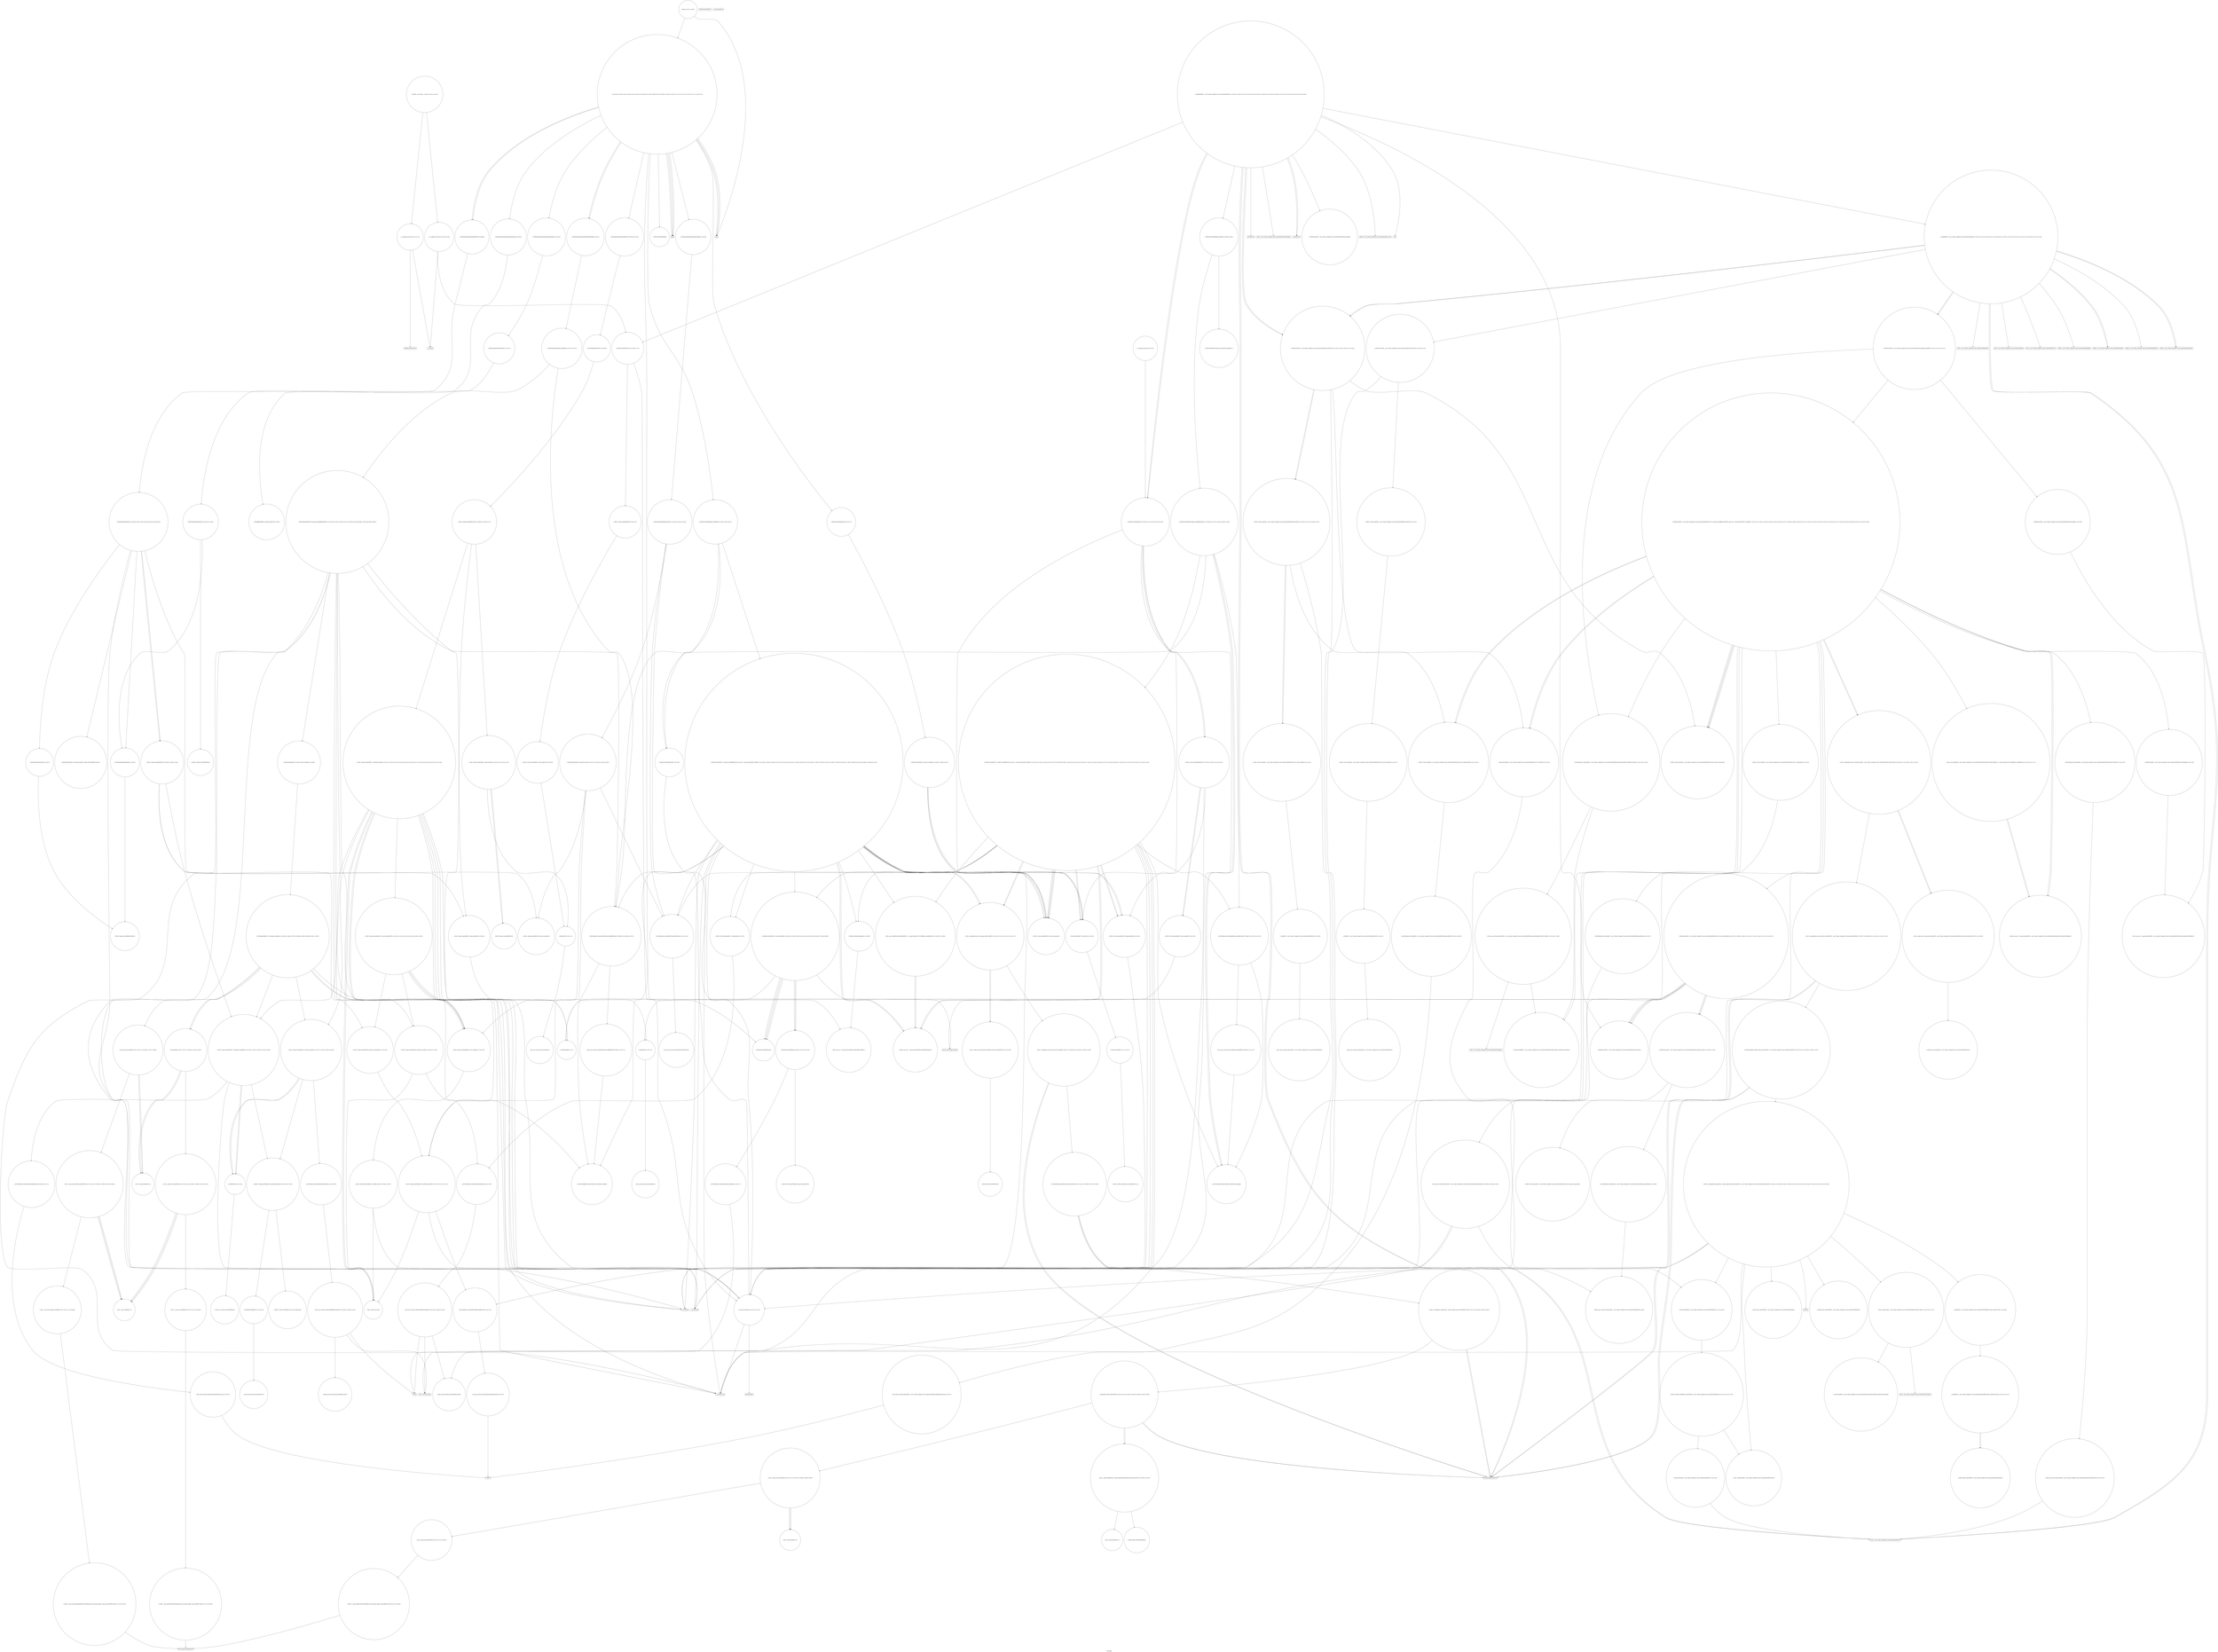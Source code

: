 digraph "Call Graph" {
	label="Call Graph";

	Node0x563164c9f830 [shape=record,shape=circle,label="{__cxx_global_var_init|{<s0>1|<s1>2}}"];
	Node0x563164c9f830:s0 -> Node0x563164c9f8b0[color=black];
	Node0x563164c9f830:s1 -> Node0x563165184610[color=black];
	Node0x56316518bed0 [shape=record,shape=circle,label="{_ZNSt11_Deque_baseIiSaIiEEC2Ev|{<s0>309|<s1>310|<s2>311}}"];
	Node0x56316518bed0:s0 -> Node0x56316518bf50[color=black];
	Node0x56316518bed0:s1 -> Node0x56316518bfd0[color=black];
	Node0x56316518bed0:s2 -> Node0x5631651870b0[color=black];
	Node0x563165185d10 [shape=record,shape=circle,label="{_ZNSt6vectorINSt7__cxx1112basic_stringIcSt11char_traitsIcESaIcEEESaIS5_EE5beginEv|{<s0>178}}"];
	Node0x563165185d10:s0 -> Node0x563165186390[color=black];
	Node0x563165184b90 [shape=record,shape=Mrecord,label="{_ZNSt7__cxx1112basic_stringIcSt11char_traitsIcESaIcEEpLEc}"];
	Node0x5631651885b0 [shape=record,shape=circle,label="{_ZN9__gnu_cxx13new_allocatorIiE9constructIiJRKiEEEvPT_DpOT0_|{<s0>371}}"];
	Node0x5631651885b0:s0 -> Node0x563165188630[color=black];
	Node0x563165186410 [shape=record,shape=circle,label="{_ZNSt16allocator_traitsISaINSt7__cxx1112basic_stringIcSt11char_traitsIcESaIcEEEEE8allocateERS6_m|{<s0>187}}"];
	Node0x563165186410:s0 -> Node0x563165186490[color=black];
	Node0x563165185290 [shape=record,shape=circle,label="{__cxx_global_var_init.2|{<s0>55|<s1>56}}"];
	Node0x563165185290:s0 -> Node0x563165184f10[color=black];
	Node0x563165185290:s1 -> Node0x563165184610[color=black];
	Node0x563165188cb0 [shape=record,shape=circle,label="{_ZSt22__copy_move_backward_aILb0EPPiS1_ET1_T0_S3_S2_|{<s0>409}}"];
	Node0x563165188cb0:s0 -> Node0x563165188d30[color=black];
	Node0x563165186b10 [shape=record,shape=circle,label="{_ZSteqIPNSt7__cxx1112basic_stringIcSt11char_traitsIcESaIcEEEEbRKSt13move_iteratorIT_ESB_|{<s0>212|<s1>213}}"];
	Node0x563165186b10:s0 -> Node0x563165186b90[color=black];
	Node0x563165186b10:s1 -> Node0x563165186b90[color=black];
	Node0x563165185990 [shape=record,shape=circle,label="{_ZNSt5queueIiSt5dequeIiSaIiEEED2Ev|{<s0>86}}"];
	Node0x563165185990:s0 -> Node0x563165185a90[color=black];
	Node0x56316518aa50 [shape=record,shape=circle,label="{_ZNSt12_Destroy_auxILb1EE9__destroyIPiEEvT_S3_}"];
	Node0x5631651870b0 [shape=record,shape=circle,label="{_ZNSt11_Deque_baseIiSaIiEE11_Deque_implD2Ev|{<s0>109}}"];
	Node0x5631651870b0:s0 -> Node0x5631651877b0[color=black];
	Node0x56316518b150 [shape=record,shape=circle,label="{_ZSt34__uninitialized_move_if_noexcept_aIPiS0_SaIiEET0_T_S3_S2_RT1_|{<s0>271|<s1>272|<s2>273}}"];
	Node0x56316518b150:s0 -> Node0x56316518b6d0[color=black];
	Node0x56316518b150:s1 -> Node0x56316518b6d0[color=black];
	Node0x56316518b150:s2 -> Node0x56316518b650[color=black];
	Node0x5631651877b0 [shape=record,shape=circle,label="{_ZNSaIiED2Ev|{<s0>121}}"];
	Node0x5631651877b0:s0 -> Node0x563165187830[color=black];
	Node0x56316518b850 [shape=record,shape=circle,label="{_ZSt4copyISt13move_iteratorIPiES1_ET0_T_S4_S3_|{<s0>292|<s1>293|<s2>294|<s3>295|<s4>296}}"];
	Node0x56316518b850:s0 -> Node0x563165186790[color=black];
	Node0x56316518b850:s1 -> Node0x56316518b950[color=black];
	Node0x56316518b850:s2 -> Node0x563165186790[color=black];
	Node0x56316518b850:s3 -> Node0x56316518b950[color=black];
	Node0x56316518b850:s4 -> Node0x56316518b8d0[color=black];
	Node0x563165187eb0 [shape=record,shape=circle,label="{_ZNSt12_Vector_baseINSt7__cxx1112basic_stringIcSt11char_traitsIcESaIcEEESaIS5_EE12_Vector_implD2Ev|{<s0>135}}"];
	Node0x563165187eb0:s0 -> Node0x563165188030[color=black];
	Node0x563164c9f8b0 [shape=record,shape=Mrecord,label="{_ZNSt8ios_base4InitC1Ev}"];
	Node0x56316518bf50 [shape=record,shape=circle,label="{_ZNSt11_Deque_baseIiSaIiEE11_Deque_implC2Ev|{<s0>312|<s1>313|<s2>314}}"];
	Node0x56316518bf50:s0 -> Node0x56316518a750[color=black];
	Node0x56316518bf50:s1 -> Node0x56316518c050[color=black];
	Node0x56316518bf50:s2 -> Node0x56316518c050[color=black];
	Node0x563165185d90 [shape=record,shape=circle,label="{_ZNSt12_Vector_baseINSt7__cxx1112basic_stringIcSt11char_traitsIcESaIcEEESaIS5_EE11_M_allocateEm|{<s0>179}}"];
	Node0x563165185d90:s0 -> Node0x563165186410[color=black];
	Node0x563165184c10 [shape=record,shape=Mrecord,label="{_ZNSt7__cxx1112basic_stringIcSt11char_traitsIcESaIcEED1Ev}"];
	Node0x563165188630 [shape=record,shape=circle,label="{_ZSt7forwardIRKiEOT_RNSt16remove_referenceIS2_E4typeE}"];
	Node0x563165186490 [shape=record,shape=circle,label="{_ZN9__gnu_cxx13new_allocatorINSt7__cxx1112basic_stringIcSt11char_traitsIcESaIcEEEE8allocateEmPKv|{<s0>188|<s1>189|<s2>190}}"];
	Node0x563165186490:s0 -> Node0x563165186310[color=black];
	Node0x563165186490:s1 -> Node0x563165186510[color=black];
	Node0x563165186490:s2 -> Node0x563165186590[color=black];
	Node0x563165185310 [shape=record,shape=circle,label="{__cxx_global_array_dtor|{<s0>57}}"];
	Node0x563165185310:s0 -> Node0x563165185210[color=black];
	Node0x563165188d30 [shape=record,shape=circle,label="{_ZNSt20__copy_move_backwardILb0ELb1ESt26random_access_iterator_tagE13__copy_move_bIPiEEPT_PKS4_S7_S5_|{<s0>410}}"];
	Node0x563165188d30:s0 -> Node0x56316518bb50[color=black];
	Node0x563165186b90 [shape=record,shape=circle,label="{_ZNKSt13move_iteratorIPNSt7__cxx1112basic_stringIcSt11char_traitsIcESaIcEEEE4baseEv}"];
	Node0x563165185a10 [shape=record,shape=circle,label="{main|{<s0>87|<s1>88}}"];
	Node0x563165185a10:s0 -> Node0x563165185410[color=black];
	Node0x563165185a10:s1 -> Node0x563165185390[color=black];
	Node0x56316518aad0 [shape=record,shape=circle,label="{_ZNSt12_Vector_baseIiSaIiEE13_M_deallocateEPim|{<s0>224}}"];
	Node0x56316518aad0:s0 -> Node0x5631651871b0[color=black];
	Node0x563165187130 [shape=record,shape=circle,label="{_ZNSt11_Deque_baseIiSaIiEE18_M_deallocate_nodeEPi|{<s0>110|<s1>111|<s2>112}}"];
	Node0x563165187130:s0 -> Node0x563165187230[color=black];
	Node0x563165187130:s1 -> Node0x5631651871b0[color=black];
	Node0x563165187130:s2 -> Node0x563165186db0[color=black];
	Node0x56316518b1d0 [shape=record,shape=circle,label="{_ZNK9__gnu_cxx17__normal_iteratorIPiSt6vectorIiSaIiEEE4baseEv}"];
	Node0x563165187830 [shape=record,shape=circle,label="{_ZN9__gnu_cxx13new_allocatorIiED2Ev}"];
	Node0x56316518b8d0 [shape=record,shape=circle,label="{_ZSt14__copy_move_a2ILb1EPiS0_ET1_T0_S2_S1_|{<s0>297|<s1>298|<s2>299|<s3>300}}"];
	Node0x56316518b8d0:s0 -> Node0x56316518ba50[color=black];
	Node0x56316518b8d0:s1 -> Node0x56316518ba50[color=black];
	Node0x56316518b8d0:s2 -> Node0x56316518ba50[color=black];
	Node0x56316518b8d0:s3 -> Node0x56316518b9d0[color=black];
	Node0x563165187f30 [shape=record,shape=circle,label="{_ZNSt16allocator_traitsISaINSt7__cxx1112basic_stringIcSt11char_traitsIcESaIcEEEEE10deallocateERS6_PS5_m|{<s0>136}}"];
	Node0x563165187f30:s0 -> Node0x563165187fb0[color=black];
	Node0x563165184590 [shape=record,shape=Mrecord,label="{_ZNSt8ios_base4InitD1Ev}"];
	Node0x56316518bfd0 [shape=record,shape=circle,label="{_ZNSt11_Deque_baseIiSaIiEE17_M_initialize_mapEm|{<s0>315|<s1>316|<s2>317|<s3>318|<s4>319|<s5>320|<s6>321|<s7>322|<s8>323|<s9>324|<s10>325|<s11>326}}"];
	Node0x56316518bfd0:s0 -> Node0x563165187230[color=black];
	Node0x56316518bfd0:s1 -> Node0x563165186190[color=black];
	Node0x56316518bfd0:s2 -> Node0x56316518c0d0[color=black];
	Node0x56316518bfd0:s3 -> Node0x56316518c150[color=black];
	Node0x56316518bfd0:s4 -> Node0x563165186e30[color=black];
	Node0x56316518bfd0:s5 -> Node0x563165187030[color=black];
	Node0x56316518bfd0:s6 -> Node0x563165185f90[color=black];
	Node0x56316518bfd0:s7 -> Node0x563165186010[color=black];
	Node0x56316518bfd0:s8 -> Node0x56316518c1d0[color=black];
	Node0x56316518bfd0:s9 -> Node0x56316518c1d0[color=black];
	Node0x56316518bfd0:s10 -> Node0x563165187230[color=black];
	Node0x56316518bfd0:s11 -> Node0x563165186db0[color=black];
	Node0x563165185e10 [shape=record,shape=circle,label="{_ZSt34__uninitialized_move_if_noexcept_aIPNSt7__cxx1112basic_stringIcSt11char_traitsIcESaIcEEES6_SaIS5_EET0_T_S9_S8_RT1_|{<s0>180|<s1>181|<s2>182}}"];
	Node0x563165185e10:s0 -> Node0x563165186690[color=black];
	Node0x563165185e10:s1 -> Node0x563165186690[color=black];
	Node0x563165185e10:s2 -> Node0x563165186610[color=black];
	Node0x563165184c90 [shape=record,shape=circle,label="{_ZNSt6vectorINSt7__cxx1112basic_stringIcSt11char_traitsIcESaIcEEESaIS5_EED2Ev|{<s0>24|<s1>25|<s2>26|<s3>27|<s4>28}}"];
	Node0x563165184c90:s0 -> Node0x563165187b30[color=black];
	Node0x563165184c90:s1 -> Node0x563165187ab0[color=black];
	Node0x563165184c90:s2 -> Node0x563165187bb0[color=black];
	Node0x563165184c90:s3 -> Node0x563165187bb0[color=black];
	Node0x563165184c90:s4 -> Node0x563165186db0[color=black];
	Node0x5631651886b0 [shape=record,shape=circle,label="{_ZNSt5dequeIiSaIiEE9push_backERKi|{<s0>372|<s1>373}}"];
	Node0x5631651886b0:s0 -> Node0x5631651884b0[color=black];
	Node0x5631651886b0:s1 -> Node0x563165188730[color=black];
	Node0x563165186510 [shape=record,shape=Mrecord,label="{_ZSt17__throw_bad_allocv}"];
	Node0x563165185390 [shape=record,shape=circle,label="{_Z5_casei|{<s0>58|<s1>59|<s2>60|<s3>61|<s4>62|<s5>63|<s6>64|<s7>65|<s8>66|<s9>67|<s10>68|<s11>69|<s12>70|<s13>71|<s14>72|<s15>73|<s16>74|<s17>75|<s18>76}}"];
	Node0x563165185390:s0 -> Node0x563165185410[color=black];
	Node0x563165185390:s1 -> Node0x563165185490[color=black];
	Node0x563165185390:s2 -> Node0x563165185510[color=black];
	Node0x563165185390:s3 -> Node0x563165185410[color=black];
	Node0x563165185390:s4 -> Node0x563165185410[color=black];
	Node0x563165185390:s5 -> Node0x563165185990[color=black];
	Node0x563165185390:s6 -> Node0x563165185590[color=black];
	Node0x563165185390:s7 -> Node0x563165185610[color=black];
	Node0x563165185390:s8 -> Node0x563165185690[color=black];
	Node0x563165185390:s9 -> Node0x563165185710[color=black];
	Node0x563165185390:s10 -> Node0x563165185790[color=black];
	Node0x563165185390:s11 -> Node0x563165185810[color=black];
	Node0x563165185390:s12 -> Node0x563165185890[color=black];
	Node0x563165185390:s13 -> Node0x563165185610[color=black];
	Node0x563165185390:s14 -> Node0x563165185910[color=black];
	Node0x563165185390:s15 -> Node0x563165185910[color=black];
	Node0x563165185390:s16 -> Node0x563165185910[color=black];
	Node0x563165185390:s17 -> Node0x563165185910[color=black];
	Node0x563165185390:s18 -> Node0x563165185990[color=black];
	Node0x563165188db0 [shape=record,shape=circle,label="{_ZNKSt5dequeIiSaIiEE5emptyEv|{<s0>411}}"];
	Node0x563165188db0:s0 -> Node0x563165188e30[color=black];
	Node0x563165186c10 [shape=record,shape=circle,label="{_ZSt7forwardINSt7__cxx1112basic_stringIcSt11char_traitsIcESaIcEEEEOT_RNSt16remove_referenceIS6_E4typeE}"];
	Node0x563165185a90 [shape=record,shape=circle,label="{_ZNSt5dequeIiSaIiEED2Ev|{<s0>89|<s1>90|<s2>91|<s3>92|<s4>93|<s5>94|<s6>95}}"];
	Node0x563165185a90:s0 -> Node0x563165185b90[color=black];
	Node0x563165185a90:s1 -> Node0x563165185c10[color=black];
	Node0x563165185a90:s2 -> Node0x563165186cb0[color=black];
	Node0x563165185a90:s3 -> Node0x563165185b10[color=black];
	Node0x563165185a90:s4 -> Node0x563165186d30[color=black];
	Node0x563165185a90:s5 -> Node0x563165186d30[color=black];
	Node0x563165185a90:s6 -> Node0x563165186db0[color=black];
	Node0x56316518ab50 [shape=record,shape=circle,label="{_ZNSt12_Vector_baseIiSaIiEE12_Vector_implD2Ev|{<s0>225}}"];
	Node0x56316518ab50:s0 -> Node0x5631651877b0[color=black];
	Node0x5631651871b0 [shape=record,shape=circle,label="{_ZNSt16allocator_traitsISaIiEE10deallocateERS0_Pim|{<s0>113}}"];
	Node0x5631651871b0:s0 -> Node0x5631651872b0[color=black];
	Node0x56316518b250 [shape=record,shape=circle,label="{_ZNSt16allocator_traitsISaIiEE7destroyIiEEvRS0_PT_|{<s0>274}}"];
	Node0x56316518b250:s0 -> Node0x56316518bd50[color=black];
	Node0x5631651878b0 [shape=record,shape=circle,label="{_ZNSt12_Vector_baseINSt7__cxx1112basic_stringIcSt11char_traitsIcESaIcEEESaIS5_EEC2Ev|{<s0>122}}"];
	Node0x5631651878b0:s0 -> Node0x563165187930[color=black];
	Node0x56316518b950 [shape=record,shape=circle,label="{_ZSt12__miter_baseIPiEDTcl12__miter_basecldtfp_4baseEEESt13move_iteratorIT_E|{<s0>301|<s1>302}}"];
	Node0x56316518b950:s0 -> Node0x56316518bc50[color=black];
	Node0x56316518b950:s1 -> Node0x56316518bbd0[color=black];
	Node0x563165187fb0 [shape=record,shape=circle,label="{_ZN9__gnu_cxx13new_allocatorINSt7__cxx1112basic_stringIcSt11char_traitsIcESaIcEEEE10deallocateEPS6_m|{<s0>137}}"];
	Node0x563165187fb0:s0 -> Node0x563165187330[color=black];
	Node0x563165184610 [shape=record,shape=Mrecord,label="{__cxa_atexit}"];
	Node0x56316518c050 [shape=record,shape=circle,label="{_ZNSt15_Deque_iteratorIiRiPiEC2Ev}"];
	Node0x563165185e90 [shape=record,shape=circle,label="{_ZNK9__gnu_cxx17__normal_iteratorIPNSt7__cxx1112basic_stringIcSt11char_traitsIcESaIcEEESt6vectorIS6_SaIS6_EEE4baseEv}"];
	Node0x563165184d10 [shape=record,shape=circle,label="{_Z8splitintRKNSt7__cxx1112basic_stringIcSt11char_traitsIcESaIcEEES6_|{<s0>29|<s1>30|<s2>31|<s3>32|<s4>33|<s5>34|<s6>35|<s7>36|<s8>37|<s9>38|<s10>39|<s11>40|<s12>41|<s13>42|<s14>43|<s15>44|<s16>45}}"];
	Node0x563165184d10:s0 -> Node0x563165184d90[color=black];
	Node0x563165184d10:s1 -> Node0x563165184e10[color=black];
	Node0x563165184d10:s2 -> Node0x563165184690[color=black];
	Node0x563165184d10:s3 -> Node0x563165184c10[color=black];
	Node0x563165184d10:s4 -> Node0x563165184e90[color=black];
	Node0x563165184d10:s5 -> Node0x563165184f10[color=black];
	Node0x563165184d10:s6 -> Node0x563165184f90[color=black];
	Node0x563165184d10:s7 -> Node0x563165185110[color=black];
	Node0x563165184d10:s8 -> Node0x563165185190[color=black];
	Node0x563165184d10:s9 -> Node0x563165185090[color=black];
	Node0x563165184d10:s10 -> Node0x563165185010[color=black];
	Node0x563165184d10:s11 -> Node0x563165184c10[color=black];
	Node0x563165184d10:s12 -> Node0x563165184e90[color=black];
	Node0x563165184d10:s13 -> Node0x563165185210[color=black];
	Node0x563165184d10:s14 -> Node0x563165184c90[color=black];
	Node0x563165184d10:s15 -> Node0x563165185210[color=black];
	Node0x563165184d10:s16 -> Node0x563165184c90[color=black];
	Node0x563165188730 [shape=record,shape=circle,label="{_ZNSt5dequeIiSaIiEE16_M_push_back_auxIJRKiEEEvDpOT_|{<s0>374|<s1>375|<s2>376|<s3>377|<s4>378|<s5>379|<s6>380|<s7>381|<s8>382|<s9>383}}"];
	Node0x563165188730:s0 -> Node0x5631651887b0[color=black];
	Node0x563165188730:s1 -> Node0x56316518c3d0[color=black];
	Node0x563165188730:s2 -> Node0x563165188630[color=black];
	Node0x563165188730:s3 -> Node0x5631651884b0[color=black];
	Node0x563165188730:s4 -> Node0x56316518c1d0[color=black];
	Node0x563165188730:s5 -> Node0x563165186e30[color=black];
	Node0x563165188730:s6 -> Node0x563165187130[color=black];
	Node0x563165188730:s7 -> Node0x563165185f90[color=black];
	Node0x563165188730:s8 -> Node0x563165186010[color=black];
	Node0x563165188730:s9 -> Node0x563165186db0[color=black];
	Node0x563165186590 [shape=record,shape=Mrecord,label="{_Znwm}"];
	Node0x563165185410 [shape=record,shape=Mrecord,label="{scanf}"];
	Node0x563165188e30 [shape=record,shape=circle,label="{_ZSteqIiRiPiEbRKSt15_Deque_iteratorIT_T0_T1_ES8_}"];
	Node0x56316518a4d0 [shape=record,shape=Mrecord,label="{_ZNSt7__cxx1112basic_stringIcSt11char_traitsIcESaIcEEC1EOS4_}"];
	Node0x563165185b10 [shape=record,shape=circle,label="{_ZNSt5dequeIiSaIiEE15_M_destroy_dataESt15_Deque_iteratorIiRiPiES5_RKS0_}"];
	Node0x56316518abd0 [shape=record,shape=circle,label="{_ZNSt6vectorIiSaIiEE12emplace_backIJiEEEvDpOT_|{<s0>226|<s1>227|<s2>228|<s3>229|<s4>230}}"];
	Node0x56316518abd0:s0 -> Node0x56316518ad50[color=black];
	Node0x56316518abd0:s1 -> Node0x56316518acd0[color=black];
	Node0x56316518abd0:s2 -> Node0x56316518ae50[color=black];
	Node0x56316518abd0:s3 -> Node0x56316518ad50[color=black];
	Node0x56316518abd0:s4 -> Node0x56316518add0[color=black];
	Node0x563165187230 [shape=record,shape=circle,label="{_ZSt16__deque_buf_sizem}"];
	Node0x56316518b2d0 [shape=record,shape=circle,label="{_ZNKSt6vectorIiSaIiEE8max_sizeEv|{<s0>275|<s1>276}}"];
	Node0x56316518b2d0:s0 -> Node0x56316518b3d0[color=black];
	Node0x56316518b2d0:s1 -> Node0x56316518b350[color=black];
	Node0x563165187930 [shape=record,shape=circle,label="{_ZNSt12_Vector_baseINSt7__cxx1112basic_stringIcSt11char_traitsIcESaIcEEESaIS5_EE12_Vector_implC2Ev|{<s0>123}}"];
	Node0x563165187930:s0 -> Node0x5631651879b0[color=black];
	Node0x56316518b9d0 [shape=record,shape=circle,label="{_ZSt13__copy_move_aILb1EPiS0_ET1_T0_S2_S1_|{<s0>303}}"];
	Node0x56316518b9d0:s0 -> Node0x56316518bad0[color=black];
	Node0x563165188030 [shape=record,shape=circle,label="{_ZNSaINSt7__cxx1112basic_stringIcSt11char_traitsIcESaIcEEEED2Ev|{<s0>138}}"];
	Node0x563165188030:s0 -> Node0x5631651880b0[color=black];
	Node0x563165184690 [shape=record,shape=circle,label="{_Z5splitRKNSt7__cxx1112basic_stringIcSt11char_traitsIcESaIcEEES6_|{<s0>3|<s1>4|<s2>5|<s3>6|<s4>7|<s5>8|<s6>9|<s7>10|<s8>11|<s9>12|<s10>13|<s11>14|<s12>15|<s13>16|<s14>17|<s15>18}}"];
	Node0x563165184690:s0 -> Node0x563165184710[color=black];
	Node0x563165184690:s1 -> Node0x563165184790[color=black];
	Node0x563165184690:s2 -> Node0x563165184810[color=black];
	Node0x563165184690:s3 -> Node0x563165184910[color=black];
	Node0x563165184690:s4 -> Node0x563165184890[color=black];
	Node0x563165184690:s5 -> Node0x563165184990[color=black];
	Node0x563165184690:s6 -> Node0x563165184a10[color=black];
	Node0x563165184690:s7 -> Node0x563165184b10[color=black];
	Node0x563165184690:s8 -> Node0x563165184c10[color=black];
	Node0x563165184690:s9 -> Node0x563165184c90[color=black];
	Node0x563165184690:s10 -> Node0x563165184910[color=black];
	Node0x563165184690:s11 -> Node0x563165184b90[color=black];
	Node0x563165184690:s12 -> Node0x563165184990[color=black];
	Node0x563165184690:s13 -> Node0x563165184a10[color=black];
	Node0x563165184690:s14 -> Node0x563165184c10[color=black];
	Node0x563165184690:s15 -> Node0x563165184c90[color=black];
	Node0x56316518c0d0 [shape=record,shape=circle,label="{_ZNSt11_Deque_baseIiSaIiEE15_M_allocate_mapEm|{<s0>327|<s1>328|<s2>329|<s3>330}}"];
	Node0x56316518c0d0:s0 -> Node0x5631651873b0[color=black];
	Node0x56316518c0d0:s1 -> Node0x56316518c250[color=black];
	Node0x56316518c0d0:s2 -> Node0x5631651874b0[color=black];
	Node0x56316518c0d0:s3 -> Node0x5631651874b0[color=black];
	Node0x563165185f10 [shape=record,shape=circle,label="{_ZNSt16allocator_traitsISaINSt7__cxx1112basic_stringIcSt11char_traitsIcESaIcEEEEE7destroyIS5_EEvRS6_PT_|{<s0>183}}"];
	Node0x563165185f10:s0 -> Node0x56316518a5d0[color=black];
	Node0x563165184d90 [shape=record,shape=Mrecord,label="{_ZNSaIcEC1Ev}"];
	Node0x5631651887b0 [shape=record,shape=circle,label="{_ZNSt5dequeIiSaIiEE22_M_reserve_map_at_backEm|{<s0>384}}"];
	Node0x5631651887b0:s0 -> Node0x563165188830[color=black];
	Node0x563165186610 [shape=record,shape=circle,label="{_ZSt22__uninitialized_copy_aISt13move_iteratorIPNSt7__cxx1112basic_stringIcSt11char_traitsIcESaIcEEEES7_S6_ET0_T_SA_S9_RSaIT1_E|{<s0>191|<s1>192|<s2>193}}"];
	Node0x563165186610:s0 -> Node0x563165186790[color=black];
	Node0x563165186610:s1 -> Node0x563165186790[color=black];
	Node0x563165186610:s2 -> Node0x563165186710[color=black];
	Node0x563165185490 [shape=record,shape=circle,label="{_ZNSt6vectorIiSaIiEE5clearEv|{<s0>77}}"];
	Node0x563165185490:s0 -> Node0x56316518bdd0[color=black];
	Node0x563165188eb0 [shape=record,shape=circle,label="{_ZNSt5dequeIiSaIiEE5frontEv|{<s0>412|<s1>413}}"];
	Node0x563165188eb0:s0 -> Node0x563165185b90[color=black];
	Node0x563165188eb0:s1 -> Node0x563165188f30[color=black];
	Node0x56316518a550 [shape=record,shape=circle,label="{_ZNSt13move_iteratorIPNSt7__cxx1112basic_stringIcSt11char_traitsIcESaIcEEEEC2ES6_}"];
	Node0x563165185b90 [shape=record,shape=circle,label="{_ZNSt5dequeIiSaIiEE5beginEv|{<s0>96}}"];
	Node0x563165185b90:s0 -> Node0x563165186f30[color=black];
	Node0x56316518ac50 [shape=record,shape=circle,label="{_ZSt4moveIRiEONSt16remove_referenceIT_E4typeEOS2_}"];
	Node0x5631651872b0 [shape=record,shape=circle,label="{_ZN9__gnu_cxx13new_allocatorIiE10deallocateEPim|{<s0>114}}"];
	Node0x5631651872b0:s0 -> Node0x563165187330[color=black];
	Node0x56316518b350 [shape=record,shape=circle,label="{_ZNSt16allocator_traitsISaIiEE8max_sizeERKS0_|{<s0>277}}"];
	Node0x56316518b350:s0 -> Node0x56316518b450[color=black];
	Node0x5631651879b0 [shape=record,shape=circle,label="{_ZNSaINSt7__cxx1112basic_stringIcSt11char_traitsIcESaIcEEEEC2Ev|{<s0>124}}"];
	Node0x5631651879b0:s0 -> Node0x563165187a30[color=black];
	Node0x56316518ba50 [shape=record,shape=circle,label="{_ZSt12__niter_baseIPiET_S1_}"];
	Node0x5631651880b0 [shape=record,shape=circle,label="{_ZN9__gnu_cxx13new_allocatorINSt7__cxx1112basic_stringIcSt11char_traitsIcESaIcEEEED2Ev}"];
	Node0x563165184710 [shape=record,shape=circle,label="{_ZNSt6vectorINSt7__cxx1112basic_stringIcSt11char_traitsIcESaIcEEESaIS5_EEC2Ev|{<s0>19|<s1>20}}"];
	Node0x563165184710:s0 -> Node0x5631651878b0[color=black];
	Node0x563165184710:s1 -> Node0x563165186db0[color=black];
	Node0x56316518c150 [shape=record,shape=circle,label="{_ZNSt11_Deque_baseIiSaIiEE15_M_create_nodesEPPiS3_|{<s0>331|<s1>332|<s2>333|<s3>334|<s4>335|<s5>336}}"];
	Node0x56316518c150:s0 -> Node0x56316518c3d0[color=black];
	Node0x56316518c150:s1 -> Node0x563165186e30[color=black];
	Node0x56316518c150:s2 -> Node0x563165186fb0[color=black];
	Node0x56316518c150:s3 -> Node0x563165185f90[color=black];
	Node0x56316518c150:s4 -> Node0x563165186010[color=black];
	Node0x56316518c150:s5 -> Node0x563165186db0[color=black];
	Node0x563165185f90 [shape=record,shape=Mrecord,label="{__cxa_rethrow}"];
	Node0x563165184e10 [shape=record,shape=Mrecord,label="{_ZNSt7__cxx1112basic_stringIcSt11char_traitsIcESaIcEEC1EPKcRKS3_}"];
	Node0x563165188830 [shape=record,shape=circle,label="{_ZNSt5dequeIiSaIiEE17_M_reallocate_mapEmb|{<s0>385|<s1>386|<s2>387|<s3>388|<s4>389|<s5>390|<s6>391|<s7>392}}"];
	Node0x563165188830:s0 -> Node0x5631651888b0[color=black];
	Node0x563165188830:s1 -> Node0x563165188930[color=black];
	Node0x563165188830:s2 -> Node0x563165186190[color=black];
	Node0x563165188830:s3 -> Node0x56316518c0d0[color=black];
	Node0x563165188830:s4 -> Node0x5631651888b0[color=black];
	Node0x563165188830:s5 -> Node0x563165187030[color=black];
	Node0x563165188830:s6 -> Node0x56316518c1d0[color=black];
	Node0x563165188830:s7 -> Node0x56316518c1d0[color=black];
	Node0x563165186690 [shape=record,shape=circle,label="{_ZSt32__make_move_if_noexcept_iteratorINSt7__cxx1112basic_stringIcSt11char_traitsIcESaIcEEESt13move_iteratorIPS5_EET0_PT_|{<s0>194}}"];
	Node0x563165186690:s0 -> Node0x56316518a550[color=black];
	Node0x563165185510 [shape=record,shape=circle,label="{_ZNSt5queueIiSt5dequeIiSaIiEEEC2IS2_vEEv|{<s0>78}}"];
	Node0x563165185510:s0 -> Node0x56316518be50[color=black];
	Node0x563165188f30 [shape=record,shape=circle,label="{_ZNKSt15_Deque_iteratorIiRiPiEdeEv}"];
	Node0x56316518a5d0 [shape=record,shape=circle,label="{_ZN9__gnu_cxx13new_allocatorINSt7__cxx1112basic_stringIcSt11char_traitsIcESaIcEEEE7destroyIS6_EEvPT_|{<s0>214}}"];
	Node0x56316518a5d0:s0 -> Node0x563165184c10[color=black];
	Node0x563165185c10 [shape=record,shape=circle,label="{_ZNSt5dequeIiSaIiEE3endEv|{<s0>97}}"];
	Node0x563165185c10:s0 -> Node0x563165186f30[color=black];
	Node0x56316518acd0 [shape=record,shape=circle,label="{_ZNSt16allocator_traitsISaIiEE9constructIiJiEEEvRS0_PT_DpOT0_|{<s0>231|<s1>232}}"];
	Node0x56316518acd0:s0 -> Node0x56316518ad50[color=black];
	Node0x56316518acd0:s1 -> Node0x56316518aed0[color=black];
	Node0x563165187330 [shape=record,shape=Mrecord,label="{_ZdlPv}"];
	Node0x56316518b3d0 [shape=record,shape=circle,label="{_ZNKSt12_Vector_baseIiSaIiEE19_M_get_Tp_allocatorEv}"];
	Node0x563165187a30 [shape=record,shape=circle,label="{_ZN9__gnu_cxx13new_allocatorINSt7__cxx1112basic_stringIcSt11char_traitsIcESaIcEEEEC2Ev}"];
	Node0x56316518bad0 [shape=record,shape=circle,label="{_ZNSt11__copy_moveILb1ELb1ESt26random_access_iterator_tagE8__copy_mIiEEPT_PKS3_S6_S4_|{<s0>304}}"];
	Node0x56316518bad0:s0 -> Node0x56316518bb50[color=black];
	Node0x563165188130 [shape=record,shape=circle,label="{_ZNSt16allocator_traitsISaINSt7__cxx1112basic_stringIcSt11char_traitsIcESaIcEEEEE9constructIS5_JRKS5_EEEvRS6_PT_DpOT0_|{<s0>139|<s1>140}}"];
	Node0x563165188130:s0 -> Node0x563165188330[color=black];
	Node0x563165188130:s1 -> Node0x5631651882b0[color=black];
	Node0x563165184790 [shape=record,shape=Mrecord,label="{_ZNSt7__cxx1112basic_stringIcSt11char_traitsIcESaIcEEC1Ev}"];
	Node0x56316518c1d0 [shape=record,shape=circle,label="{_ZNSt15_Deque_iteratorIiRiPiE11_M_set_nodeEPS1_|{<s0>337}}"];
	Node0x56316518c1d0:s0 -> Node0x56316518c450[color=black];
	Node0x563165186010 [shape=record,shape=Mrecord,label="{__cxa_end_catch}"];
	Node0x563165184e90 [shape=record,shape=Mrecord,label="{_ZNSaIcED1Ev}"];
	Node0x5631651888b0 [shape=record,shape=circle,label="{_ZSt4copyIPPiS1_ET0_T_S3_S2_|{<s0>393|<s1>394|<s2>395}}"];
	Node0x5631651888b0:s0 -> Node0x563165188a30[color=black];
	Node0x5631651888b0:s1 -> Node0x563165188a30[color=black];
	Node0x5631651888b0:s2 -> Node0x5631651889b0[color=black];
	Node0x563165186710 [shape=record,shape=circle,label="{_ZSt18uninitialized_copyISt13move_iteratorIPNSt7__cxx1112basic_stringIcSt11char_traitsIcESaIcEEEES7_ET0_T_SA_S9_|{<s0>195|<s1>196|<s2>197}}"];
	Node0x563165186710:s0 -> Node0x563165186790[color=black];
	Node0x563165186710:s1 -> Node0x563165186790[color=black];
	Node0x563165186710:s2 -> Node0x563165186810[color=black];
	Node0x563165185590 [shape=record,shape=circle,label="{_ZNSt6vectorIiSaIiEE9push_backERKi|{<s0>79|<s1>80|<s2>81}}"];
	Node0x563165185590:s0 -> Node0x5631651884b0[color=black];
	Node0x563165185590:s1 -> Node0x56316518ae50[color=black];
	Node0x563165185590:s2 -> Node0x563165188530[color=black];
	Node0x563165188fb0 [shape=record,shape=circle,label="{_ZNSt5dequeIiSaIiEE9pop_frontEv|{<s0>414|<s1>415|<s2>416}}"];
	Node0x563165188fb0:s0 -> Node0x56316518b250[color=black];
	Node0x563165188fb0:s1 -> Node0x563165189030[color=black];
	Node0x563165188fb0:s2 -> Node0x563165186db0[color=black];
	Node0x56316518a650 [shape=record,shape=circle,label="{_ZNSt12_Vector_baseIiSaIiEEC2Ev|{<s0>215}}"];
	Node0x56316518a650:s0 -> Node0x56316518a6d0[color=black];
	Node0x563165186cb0 [shape=record,shape=circle,label="{_ZNSt11_Deque_baseIiSaIiEE19_M_get_Tp_allocatorEv}"];
	Node0x56316518ad50 [shape=record,shape=circle,label="{_ZSt7forwardIiEOT_RNSt16remove_referenceIS0_E4typeE}"];
	Node0x5631651873b0 [shape=record,shape=circle,label="{_ZNKSt11_Deque_baseIiSaIiEE20_M_get_map_allocatorEv|{<s0>115|<s1>116}}"];
	Node0x5631651873b0:s0 -> Node0x563165187530[color=black];
	Node0x5631651873b0:s1 -> Node0x5631651875b0[color=black];
	Node0x56316518b450 [shape=record,shape=circle,label="{_ZNK9__gnu_cxx13new_allocatorIiE8max_sizeEv}"];
	Node0x563165187ab0 [shape=record,shape=circle,label="{_ZSt8_DestroyIPNSt7__cxx1112basic_stringIcSt11char_traitsIcESaIcEEES5_EvT_S7_RSaIT0_E|{<s0>125}}"];
	Node0x563165187ab0:s0 -> Node0x563165187c30[color=black];
	Node0x56316518bb50 [shape=record,shape=Mrecord,label="{llvm.memmove.p0i8.p0i8.i64}"];
	Node0x5631651881b0 [shape=record,shape=circle,label="{_ZNSt6vectorINSt7__cxx1112basic_stringIcSt11char_traitsIcESaIcEEESaIS5_EE17_M_realloc_insertIJRKS5_EEEvN9__gnu_cxx17__normal_iteratorIPS5_S7_EEDpOT_|{<s0>141|<s1>142|<s2>143|<s3>144|<s4>145|<s5>146|<s6>147|<s7>148|<s8>149|<s9>150|<s10>151|<s11>152|<s12>153|<s13>154|<s14>155|<s15>156|<s16>157|<s17>158|<s18>159|<s19>160|<s20>161|<s21>162|<s22>163}}"];
	Node0x5631651881b0:s0 -> Node0x563165188430[color=black];
	Node0x5631651881b0:s1 -> Node0x563165185d10[color=black];
	Node0x5631651881b0:s2 -> Node0x563165185c90[color=black];
	Node0x5631651881b0:s3 -> Node0x563165185d90[color=black];
	Node0x5631651881b0:s4 -> Node0x563165188330[color=black];
	Node0x5631651881b0:s5 -> Node0x563165188130[color=black];
	Node0x5631651881b0:s6 -> Node0x563165185e90[color=black];
	Node0x5631651881b0:s7 -> Node0x563165187b30[color=black];
	Node0x5631651881b0:s8 -> Node0x563165185e10[color=black];
	Node0x5631651881b0:s9 -> Node0x563165185e90[color=black];
	Node0x5631651881b0:s10 -> Node0x563165187b30[color=black];
	Node0x5631651881b0:s11 -> Node0x563165185e10[color=black];
	Node0x5631651881b0:s12 -> Node0x563165186e30[color=black];
	Node0x5631651881b0:s13 -> Node0x563165185f10[color=black];
	Node0x5631651881b0:s14 -> Node0x563165186010[color=black];
	Node0x5631651881b0:s15 -> Node0x563165187b30[color=black];
	Node0x5631651881b0:s16 -> Node0x563165187ab0[color=black];
	Node0x5631651881b0:s17 -> Node0x563165187e30[color=black];
	Node0x5631651881b0:s18 -> Node0x563165185f90[color=black];
	Node0x5631651881b0:s19 -> Node0x563165187b30[color=black];
	Node0x5631651881b0:s20 -> Node0x563165187ab0[color=black];
	Node0x5631651881b0:s21 -> Node0x563165187e30[color=black];
	Node0x5631651881b0:s22 -> Node0x563165186db0[color=black];
	Node0x563165184810 [shape=record,shape=Mrecord,label="{_ZNKSt7__cxx1112basic_stringIcSt11char_traitsIcESaIcEE6lengthEv}"];
	Node0x56316518c250 [shape=record,shape=circle,label="{_ZNSt16allocator_traitsISaIPiEE8allocateERS1_m|{<s0>338}}"];
	Node0x56316518c250:s0 -> Node0x56316518c2d0[color=black];
	Node0x563165186090 [shape=record,shape=circle,label="{_ZNKSt6vectorINSt7__cxx1112basic_stringIcSt11char_traitsIcESaIcEEESaIS5_EE8max_sizeEv|{<s0>184|<s1>185}}"];
	Node0x563165186090:s0 -> Node0x563165186290[color=black];
	Node0x563165186090:s1 -> Node0x563165186210[color=black];
	Node0x563165184f10 [shape=record,shape=circle,label="{_ZNSt6vectorIiSaIiEEC2Ev|{<s0>46|<s1>47}}"];
	Node0x563165184f10:s0 -> Node0x56316518a650[color=black];
	Node0x563165184f10:s1 -> Node0x563165186db0[color=black];
	Node0x563165188930 [shape=record,shape=circle,label="{_ZSt13copy_backwardIPPiS1_ET0_T_S3_S2_|{<s0>396|<s1>397|<s2>398}}"];
	Node0x563165188930:s0 -> Node0x563165188a30[color=black];
	Node0x563165188930:s1 -> Node0x563165188a30[color=black];
	Node0x563165188930:s2 -> Node0x563165188c30[color=black];
	Node0x563165186790 [shape=record,shape=Mrecord,label="{llvm.memcpy.p0i8.p0i8.i64}"];
	Node0x563165185610 [shape=record,shape=circle,label="{_ZNSt5queueIiSt5dequeIiSaIiEEE4pushERKi|{<s0>82}}"];
	Node0x563165185610:s0 -> Node0x5631651886b0[color=black];
	Node0x563165189030 [shape=record,shape=circle,label="{_ZNSt5dequeIiSaIiEE16_M_pop_front_auxEv|{<s0>417|<s1>418|<s2>419|<s3>420}}"];
	Node0x563165189030:s0 -> Node0x563165186cb0[color=black];
	Node0x563165189030:s1 -> Node0x56316518b250[color=black];
	Node0x563165189030:s2 -> Node0x563165187130[color=black];
	Node0x563165189030:s3 -> Node0x56316518c1d0[color=black];
	Node0x56316518a6d0 [shape=record,shape=circle,label="{_ZNSt12_Vector_baseIiSaIiEE12_Vector_implC2Ev|{<s0>216}}"];
	Node0x56316518a6d0:s0 -> Node0x56316518a750[color=black];
	Node0x563165186d30 [shape=record,shape=circle,label="{_ZNSt11_Deque_baseIiSaIiEED2Ev|{<s0>98|<s1>99|<s2>100}}"];
	Node0x563165186d30:s0 -> Node0x563165186fb0[color=black];
	Node0x563165186d30:s1 -> Node0x563165187030[color=black];
	Node0x563165186d30:s2 -> Node0x5631651870b0[color=black];
	Node0x56316518add0 [shape=record,shape=circle,label="{_ZNSt6vectorIiSaIiEE17_M_realloc_insertIJiEEEvN9__gnu_cxx17__normal_iteratorIPiS1_EEDpOT_|{<s0>233|<s1>234|<s2>235|<s3>236|<s4>237|<s5>238|<s6>239|<s7>240|<s8>241|<s9>242|<s10>243|<s11>244|<s12>245|<s13>246|<s14>247|<s15>248|<s16>249|<s17>250|<s18>251|<s19>252|<s20>253|<s21>254|<s22>255}}"];
	Node0x56316518add0:s0 -> Node0x56316518af50[color=black];
	Node0x56316518add0:s1 -> Node0x56316518b050[color=black];
	Node0x56316518add0:s2 -> Node0x56316518afd0[color=black];
	Node0x56316518add0:s3 -> Node0x56316518b0d0[color=black];
	Node0x56316518add0:s4 -> Node0x56316518ad50[color=black];
	Node0x56316518add0:s5 -> Node0x56316518acd0[color=black];
	Node0x56316518add0:s6 -> Node0x56316518b1d0[color=black];
	Node0x56316518add0:s7 -> Node0x56316518a8d0[color=black];
	Node0x56316518add0:s8 -> Node0x56316518b150[color=black];
	Node0x56316518add0:s9 -> Node0x56316518b1d0[color=black];
	Node0x56316518add0:s10 -> Node0x56316518a8d0[color=black];
	Node0x56316518add0:s11 -> Node0x56316518b150[color=black];
	Node0x56316518add0:s12 -> Node0x563165186e30[color=black];
	Node0x56316518add0:s13 -> Node0x56316518b250[color=black];
	Node0x56316518add0:s14 -> Node0x563165186010[color=black];
	Node0x56316518add0:s15 -> Node0x56316518a8d0[color=black];
	Node0x56316518add0:s16 -> Node0x56316518a850[color=black];
	Node0x56316518add0:s17 -> Node0x56316518aad0[color=black];
	Node0x56316518add0:s18 -> Node0x563165185f90[color=black];
	Node0x56316518add0:s19 -> Node0x56316518a8d0[color=black];
	Node0x56316518add0:s20 -> Node0x56316518a850[color=black];
	Node0x56316518add0:s21 -> Node0x56316518aad0[color=black];
	Node0x56316518add0:s22 -> Node0x563165186db0[color=black];
	Node0x563165187430 [shape=record,shape=circle,label="{_ZNSt16allocator_traitsISaIPiEE10deallocateERS1_PS0_m|{<s0>117}}"];
	Node0x563165187430:s0 -> Node0x5631651876b0[color=black];
	Node0x56316518b4d0 [shape=record,shape=circle,label="{_ZN9__gnu_cxx17__normal_iteratorIPiSt6vectorIiSaIiEEEC2ERKS1_}"];
	Node0x563165187b30 [shape=record,shape=circle,label="{_ZNSt12_Vector_baseINSt7__cxx1112basic_stringIcSt11char_traitsIcESaIcEEESaIS5_EE19_M_get_Tp_allocatorEv}"];
	Node0x56316518bbd0 [shape=record,shape=circle,label="{_ZSt12__miter_baseIPiET_S1_}"];
	Node0x563165188230 [shape=record,shape=circle,label="{_ZNSt6vectorINSt7__cxx1112basic_stringIcSt11char_traitsIcESaIcEEESaIS5_EE3endEv|{<s0>164}}"];
	Node0x563165188230:s0 -> Node0x563165186390[color=black];
	Node0x563165184890 [shape=record,shape=Mrecord,label="{_ZNKSt7__cxx1112basic_stringIcSt11char_traitsIcESaIcEE4findEcm}"];
	Node0x56316518c2d0 [shape=record,shape=circle,label="{_ZN9__gnu_cxx13new_allocatorIPiE8allocateEmPKv|{<s0>339|<s1>340|<s2>341}}"];
	Node0x56316518c2d0:s0 -> Node0x56316518c350[color=black];
	Node0x56316518c2d0:s1 -> Node0x563165186510[color=black];
	Node0x56316518c2d0:s2 -> Node0x563165186590[color=black];
	Node0x563165186110 [shape=record,shape=Mrecord,label="{_ZSt20__throw_length_errorPKc}"];
	Node0x563165184f90 [shape=record,shape=circle,label="{_ZNKSt6vectorINSt7__cxx1112basic_stringIcSt11char_traitsIcESaIcEEESaIS5_EE4sizeEv}"];
	Node0x5631651889b0 [shape=record,shape=circle,label="{_ZSt14__copy_move_a2ILb0EPPiS1_ET1_T0_S3_S2_|{<s0>399|<s1>400|<s2>401|<s3>402}}"];
	Node0x5631651889b0:s0 -> Node0x563165188b30[color=black];
	Node0x5631651889b0:s1 -> Node0x563165188b30[color=black];
	Node0x5631651889b0:s2 -> Node0x563165188b30[color=black];
	Node0x5631651889b0:s3 -> Node0x563165188ab0[color=black];
	Node0x563165186810 [shape=record,shape=circle,label="{_ZNSt20__uninitialized_copyILb0EE13__uninit_copyISt13move_iteratorIPNSt7__cxx1112basic_stringIcSt11char_traitsIcESaIcEEEES9_EET0_T_SC_SB_|{<s0>198|<s1>199|<s2>200|<s3>201|<s4>202|<s5>203|<s6>204|<s7>205|<s8>206|<s9>207|<s10>208}}"];
	Node0x563165186810:s0 -> Node0x563165186890[color=black];
	Node0x563165186810:s1 -> Node0x563165187db0[color=black];
	Node0x563165186810:s2 -> Node0x563165186990[color=black];
	Node0x563165186810:s3 -> Node0x563165186910[color=black];
	Node0x563165186810:s4 -> Node0x563165186a10[color=black];
	Node0x563165186810:s5 -> Node0x563165186e30[color=black];
	Node0x563165186810:s6 -> Node0x563165187c30[color=black];
	Node0x563165186810:s7 -> Node0x563165185f90[color=black];
	Node0x563165186810:s8 -> Node0x563165186010[color=black];
	Node0x563165186810:s9 -> Node0x563165186a90[color=black];
	Node0x563165186810:s10 -> Node0x563165186db0[color=black];
	Node0x563165185690 [shape=record,shape=circle,label="{_ZNKSt5queueIiSt5dequeIiSaIiEEE5emptyEv|{<s0>83}}"];
	Node0x563165185690:s0 -> Node0x563165188db0[color=black];
	Node0x5631651890b0 [shape=record,shape=circle,label="{_GLOBAL__sub_I_kubus_1_0.cpp|{<s0>421|<s1>422}}"];
	Node0x5631651890b0:s0 -> Node0x563164c9f830[color=black];
	Node0x5631651890b0:s1 -> Node0x563165185290[color=black];
	Node0x56316518a750 [shape=record,shape=circle,label="{_ZNSaIiEC2Ev|{<s0>217}}"];
	Node0x56316518a750:s0 -> Node0x56316518a7d0[color=black];
	Node0x563165186db0 [shape=record,shape=circle,label="{__clang_call_terminate|{<s0>101|<s1>102}}"];
	Node0x563165186db0:s0 -> Node0x563165186e30[color=black];
	Node0x563165186db0:s1 -> Node0x563165186eb0[color=black];
	Node0x56316518ae50 [shape=record,shape=circle,label="{_ZNSt6vectorIiSaIiEE3endEv|{<s0>256}}"];
	Node0x56316518ae50:s0 -> Node0x56316518b4d0[color=black];
	Node0x5631651874b0 [shape=record,shape=circle,label="{_ZNSaIPiED2Ev|{<s0>118}}"];
	Node0x5631651874b0:s0 -> Node0x563165187730[color=black];
	Node0x56316518b550 [shape=record,shape=circle,label="{_ZNSt16allocator_traitsISaIiEE8allocateERS0_m|{<s0>278}}"];
	Node0x56316518b550:s0 -> Node0x56316518b5d0[color=black];
	Node0x563165187bb0 [shape=record,shape=circle,label="{_ZNSt12_Vector_baseINSt7__cxx1112basic_stringIcSt11char_traitsIcESaIcEEESaIS5_EED2Ev|{<s0>126|<s1>127|<s2>128|<s3>129}}"];
	Node0x563165187bb0:s0 -> Node0x563165187e30[color=black];
	Node0x563165187bb0:s1 -> Node0x563165187eb0[color=black];
	Node0x563165187bb0:s2 -> Node0x563165187eb0[color=black];
	Node0x563165187bb0:s3 -> Node0x563165186db0[color=black];
	Node0x56316518bc50 [shape=record,shape=circle,label="{_ZNKSt13move_iteratorIPiE4baseEv}"];
	Node0x5631651882b0 [shape=record,shape=circle,label="{_ZN9__gnu_cxx13new_allocatorINSt7__cxx1112basic_stringIcSt11char_traitsIcESaIcEEEE9constructIS6_JRKS6_EEEvPT_DpOT0_|{<s0>165|<s1>166}}"];
	Node0x5631651882b0:s0 -> Node0x563165188330[color=black];
	Node0x5631651882b0:s1 -> Node0x5631651883b0[color=black];
	Node0x563165184910 [shape=record,shape=Mrecord,label="{_ZNKSt7__cxx1112basic_stringIcSt11char_traitsIcESaIcEEixEm}"];
	Node0x56316518c350 [shape=record,shape=circle,label="{_ZNK9__gnu_cxx13new_allocatorIPiE8max_sizeEv}"];
	Node0x563165186190 [shape=record,shape=circle,label="{_ZSt3maxImERKT_S2_S2_}"];
	Node0x563165185010 [shape=record,shape=circle,label="{_ZNSt6vectorIiSaIiEE9push_backEOi|{<s0>48|<s1>49}}"];
	Node0x563165185010:s0 -> Node0x56316518ac50[color=black];
	Node0x563165185010:s1 -> Node0x56316518abd0[color=black];
	Node0x563165188a30 [shape=record,shape=circle,label="{_ZSt12__miter_baseIPPiET_S2_}"];
	Node0x563165186890 [shape=record,shape=circle,label="{_ZStneIPNSt7__cxx1112basic_stringIcSt11char_traitsIcESaIcEEEEbRKSt13move_iteratorIT_ESB_|{<s0>209}}"];
	Node0x563165186890:s0 -> Node0x563165186b10[color=black];
	Node0x563165185710 [shape=record,shape=circle,label="{_ZNSt5queueIiSt5dequeIiSaIiEEE5frontEv|{<s0>84}}"];
	Node0x563165185710:s0 -> Node0x563165188eb0[color=black];
	Node0x56316518a7d0 [shape=record,shape=circle,label="{_ZN9__gnu_cxx13new_allocatorIiEC2Ev}"];
	Node0x563165186e30 [shape=record,shape=Mrecord,label="{__cxa_begin_catch}"];
	Node0x56316518aed0 [shape=record,shape=circle,label="{_ZN9__gnu_cxx13new_allocatorIiE9constructIiJiEEEvPT_DpOT0_|{<s0>257}}"];
	Node0x56316518aed0:s0 -> Node0x56316518ad50[color=black];
	Node0x563165187530 [shape=record,shape=circle,label="{_ZNKSt11_Deque_baseIiSaIiEE19_M_get_Tp_allocatorEv}"];
	Node0x56316518b5d0 [shape=record,shape=circle,label="{_ZN9__gnu_cxx13new_allocatorIiE8allocateEmPKv|{<s0>279|<s1>280|<s2>281}}"];
	Node0x56316518b5d0:s0 -> Node0x56316518b450[color=black];
	Node0x56316518b5d0:s1 -> Node0x563165186510[color=black];
	Node0x56316518b5d0:s2 -> Node0x563165186590[color=black];
	Node0x563165187c30 [shape=record,shape=circle,label="{_ZSt8_DestroyIPNSt7__cxx1112basic_stringIcSt11char_traitsIcESaIcEEEEvT_S7_|{<s0>130}}"];
	Node0x563165187c30:s0 -> Node0x563165187cb0[color=black];
	Node0x56316518bcd0 [shape=record,shape=circle,label="{_ZNSt13move_iteratorIPiEC2ES0_}"];
	Node0x563165188330 [shape=record,shape=circle,label="{_ZSt7forwardIRKNSt7__cxx1112basic_stringIcSt11char_traitsIcESaIcEEEEOT_RNSt16remove_referenceIS8_E4typeE}"];
	Node0x563165184990 [shape=record,shape=Mrecord,label="{_ZNKSt7__cxx1112basic_stringIcSt11char_traitsIcESaIcEE5emptyEv}"];
	Node0x56316518c3d0 [shape=record,shape=circle,label="{_ZNSt11_Deque_baseIiSaIiEE16_M_allocate_nodeEv|{<s0>342|<s1>343}}"];
	Node0x56316518c3d0:s0 -> Node0x563165187230[color=black];
	Node0x56316518c3d0:s1 -> Node0x56316518b550[color=black];
	Node0x563165186210 [shape=record,shape=circle,label="{_ZNSt16allocator_traitsISaINSt7__cxx1112basic_stringIcSt11char_traitsIcESaIcEEEEE8max_sizeERKS6_|{<s0>186}}"];
	Node0x563165186210:s0 -> Node0x563165186310[color=black];
	Node0x563165185090 [shape=record,shape=Mrecord,label="{atoi}"];
	Node0x563165188ab0 [shape=record,shape=circle,label="{_ZSt13__copy_move_aILb0EPPiS1_ET1_T0_S3_S2_|{<s0>403}}"];
	Node0x563165188ab0:s0 -> Node0x563165188bb0[color=black];
	Node0x563165186910 [shape=record,shape=circle,label="{_ZSt10_ConstructINSt7__cxx1112basic_stringIcSt11char_traitsIcESaIcEEEJS5_EEvPT_DpOT0_|{<s0>210|<s1>211}}"];
	Node0x563165186910:s0 -> Node0x563165186c10[color=black];
	Node0x563165186910:s1 -> Node0x56316518a4d0[color=black];
	Node0x563165185790 [shape=record,shape=circle,label="{_ZNSt5queueIiSt5dequeIiSaIiEEE3popEv|{<s0>85}}"];
	Node0x563165185790:s0 -> Node0x563165188fb0[color=black];
	Node0x56316518a850 [shape=record,shape=circle,label="{_ZSt8_DestroyIPiiEvT_S1_RSaIT0_E|{<s0>218}}"];
	Node0x56316518a850:s0 -> Node0x56316518a9d0[color=black];
	Node0x563165186eb0 [shape=record,shape=Mrecord,label="{_ZSt9terminatev}"];
	Node0x56316518af50 [shape=record,shape=circle,label="{_ZNKSt6vectorIiSaIiEE12_M_check_lenEmPKc|{<s0>258|<s1>259|<s2>260|<s3>261|<s4>262|<s5>263|<s6>264|<s7>265|<s8>266}}"];
	Node0x56316518af50:s0 -> Node0x56316518b2d0[color=black];
	Node0x56316518af50:s1 -> Node0x563165185810[color=black];
	Node0x56316518af50:s2 -> Node0x563165186110[color=black];
	Node0x56316518af50:s3 -> Node0x563165185810[color=black];
	Node0x56316518af50:s4 -> Node0x563165185810[color=black];
	Node0x56316518af50:s5 -> Node0x563165186190[color=black];
	Node0x56316518af50:s6 -> Node0x563165185810[color=black];
	Node0x56316518af50:s7 -> Node0x56316518b2d0[color=black];
	Node0x56316518af50:s8 -> Node0x56316518b2d0[color=black];
	Node0x5631651875b0 [shape=record,shape=circle,label="{_ZNSaIPiEC2IiEERKSaIT_E|{<s0>119}}"];
	Node0x5631651875b0:s0 -> Node0x563165187630[color=black];
	Node0x56316518b650 [shape=record,shape=circle,label="{_ZSt22__uninitialized_copy_aISt13move_iteratorIPiES1_iET0_T_S4_S3_RSaIT1_E|{<s0>282|<s1>283|<s2>284}}"];
	Node0x56316518b650:s0 -> Node0x563165186790[color=black];
	Node0x56316518b650:s1 -> Node0x563165186790[color=black];
	Node0x56316518b650:s2 -> Node0x56316518b750[color=black];
	Node0x563165187cb0 [shape=record,shape=circle,label="{_ZNSt12_Destroy_auxILb0EE9__destroyIPNSt7__cxx1112basic_stringIcSt11char_traitsIcESaIcEEEEEvT_S9_|{<s0>131|<s1>132}}"];
	Node0x563165187cb0:s0 -> Node0x563165187db0[color=black];
	Node0x563165187cb0:s1 -> Node0x563165187d30[color=black];
	Node0x56316518bd50 [shape=record,shape=circle,label="{_ZN9__gnu_cxx13new_allocatorIiE7destroyIiEEvPT_}"];
	Node0x5631651883b0 [shape=record,shape=Mrecord,label="{_ZNSt7__cxx1112basic_stringIcSt11char_traitsIcESaIcEEC1ERKS4_}"];
	Node0x563165184a10 [shape=record,shape=circle,label="{_ZNSt6vectorINSt7__cxx1112basic_stringIcSt11char_traitsIcESaIcEEESaIS5_EE9push_backERKS5_|{<s0>21|<s1>22|<s2>23}}"];
	Node0x563165184a10:s0 -> Node0x563165188130[color=black];
	Node0x563165184a10:s1 -> Node0x563165188230[color=black];
	Node0x563165184a10:s2 -> Node0x5631651881b0[color=black];
	Node0x56316518c450 [shape=record,shape=circle,label="{_ZNSt15_Deque_iteratorIiRiPiE14_S_buffer_sizeEv|{<s0>344|<s1>345}}"];
	Node0x56316518c450:s0 -> Node0x563165187230[color=black];
	Node0x56316518c450:s1 -> Node0x563165186db0[color=black];
	Node0x563165186290 [shape=record,shape=circle,label="{_ZNKSt12_Vector_baseINSt7__cxx1112basic_stringIcSt11char_traitsIcESaIcEEESaIS5_EE19_M_get_Tp_allocatorEv}"];
	Node0x563165185110 [shape=record,shape=circle,label="{_ZNSt6vectorINSt7__cxx1112basic_stringIcSt11char_traitsIcESaIcEEESaIS5_EEixEm}"];
	Node0x563165188b30 [shape=record,shape=circle,label="{_ZSt12__niter_baseIPPiET_S2_}"];
	Node0x563165186990 [shape=record,shape=circle,label="{_ZNKSt13move_iteratorIPNSt7__cxx1112basic_stringIcSt11char_traitsIcESaIcEEEEdeEv}"];
	Node0x563165185810 [shape=record,shape=circle,label="{_ZNKSt6vectorIiSaIiEE4sizeEv}"];
	Node0x56316518a8d0 [shape=record,shape=circle,label="{_ZNSt12_Vector_baseIiSaIiEE19_M_get_Tp_allocatorEv}"];
	Node0x563165186f30 [shape=record,shape=circle,label="{_ZNSt15_Deque_iteratorIiRiPiEC2ERKS2_}"];
	Node0x56316518afd0 [shape=record,shape=circle,label="{_ZN9__gnu_cxxmiIPiSt6vectorIiSaIiEEEENS_17__normal_iteratorIT_T0_E15difference_typeERKS8_SB_|{<s0>267|<s1>268}}"];
	Node0x56316518afd0:s0 -> Node0x56316518b1d0[color=black];
	Node0x56316518afd0:s1 -> Node0x56316518b1d0[color=black];
	Node0x563165187630 [shape=record,shape=circle,label="{_ZN9__gnu_cxx13new_allocatorIPiEC2Ev}"];
	Node0x56316518b6d0 [shape=record,shape=circle,label="{_ZSt32__make_move_if_noexcept_iteratorIiSt13move_iteratorIPiEET0_PT_|{<s0>285}}"];
	Node0x56316518b6d0:s0 -> Node0x56316518bcd0[color=black];
	Node0x563165187d30 [shape=record,shape=circle,label="{_ZSt8_DestroyINSt7__cxx1112basic_stringIcSt11char_traitsIcESaIcEEEEvPT_|{<s0>133}}"];
	Node0x563165187d30:s0 -> Node0x563165184c10[color=black];
	Node0x56316518bdd0 [shape=record,shape=circle,label="{_ZNSt6vectorIiSaIiEE15_M_erase_at_endEPi|{<s0>305|<s1>306|<s2>307}}"];
	Node0x56316518bdd0:s0 -> Node0x56316518a8d0[color=black];
	Node0x56316518bdd0:s1 -> Node0x56316518a850[color=black];
	Node0x56316518bdd0:s2 -> Node0x563165186db0[color=black];
	Node0x563165188430 [shape=record,shape=circle,label="{_ZNKSt6vectorINSt7__cxx1112basic_stringIcSt11char_traitsIcESaIcEEESaIS5_EE12_M_check_lenEmPKc|{<s0>167|<s1>168|<s2>169|<s3>170|<s4>171|<s5>172|<s6>173|<s7>174|<s8>175}}"];
	Node0x563165188430:s0 -> Node0x563165186090[color=black];
	Node0x563165188430:s1 -> Node0x563165184f90[color=black];
	Node0x563165188430:s2 -> Node0x563165186110[color=black];
	Node0x563165188430:s3 -> Node0x563165184f90[color=black];
	Node0x563165188430:s4 -> Node0x563165184f90[color=black];
	Node0x563165188430:s5 -> Node0x563165186190[color=black];
	Node0x563165188430:s6 -> Node0x563165184f90[color=black];
	Node0x563165188430:s7 -> Node0x563165186090[color=black];
	Node0x563165188430:s8 -> Node0x563165186090[color=black];
	Node0x563165184a90 [shape=record,shape=Mrecord,label="{__gxx_personality_v0}"];
	Node0x5631651884b0 [shape=record,shape=circle,label="{_ZNSt16allocator_traitsISaIiEE9constructIiJRKiEEEvRS0_PT_DpOT0_|{<s0>346|<s1>347}}"];
	Node0x5631651884b0:s0 -> Node0x563165188630[color=black];
	Node0x5631651884b0:s1 -> Node0x5631651885b0[color=black];
	Node0x563165186310 [shape=record,shape=circle,label="{_ZNK9__gnu_cxx13new_allocatorINSt7__cxx1112basic_stringIcSt11char_traitsIcESaIcEEEE8max_sizeEv}"];
	Node0x563165185190 [shape=record,shape=Mrecord,label="{_ZNKSt7__cxx1112basic_stringIcSt11char_traitsIcESaIcEE5c_strEv}"];
	Node0x563165188bb0 [shape=record,shape=circle,label="{_ZNSt11__copy_moveILb0ELb1ESt26random_access_iterator_tagE8__copy_mIPiEEPT_PKS4_S7_S5_|{<s0>404}}"];
	Node0x563165188bb0:s0 -> Node0x56316518bb50[color=black];
	Node0x563165186a10 [shape=record,shape=circle,label="{_ZNSt13move_iteratorIPNSt7__cxx1112basic_stringIcSt11char_traitsIcESaIcEEEEppEv}"];
	Node0x563165185890 [shape=record,shape=circle,label="{_ZNSt6vectorIiSaIiEEixEm}"];
	Node0x56316518a950 [shape=record,shape=circle,label="{_ZNSt12_Vector_baseIiSaIiEED2Ev|{<s0>219|<s1>220|<s2>221|<s3>222}}"];
	Node0x56316518a950:s0 -> Node0x56316518aad0[color=black];
	Node0x56316518a950:s1 -> Node0x56316518ab50[color=black];
	Node0x56316518a950:s2 -> Node0x56316518ab50[color=black];
	Node0x56316518a950:s3 -> Node0x563165186db0[color=black];
	Node0x563165186fb0 [shape=record,shape=circle,label="{_ZNSt11_Deque_baseIiSaIiEE16_M_destroy_nodesEPPiS3_|{<s0>103}}"];
	Node0x563165186fb0:s0 -> Node0x563165187130[color=black];
	Node0x56316518b050 [shape=record,shape=circle,label="{_ZNSt6vectorIiSaIiEE5beginEv|{<s0>269}}"];
	Node0x56316518b050:s0 -> Node0x56316518b4d0[color=black];
	Node0x5631651876b0 [shape=record,shape=circle,label="{_ZN9__gnu_cxx13new_allocatorIPiE10deallocateEPS1_m|{<s0>120}}"];
	Node0x5631651876b0:s0 -> Node0x563165187330[color=black];
	Node0x56316518b750 [shape=record,shape=circle,label="{_ZSt18uninitialized_copyISt13move_iteratorIPiES1_ET0_T_S4_S3_|{<s0>286|<s1>287|<s2>288}}"];
	Node0x56316518b750:s0 -> Node0x563165186790[color=black];
	Node0x56316518b750:s1 -> Node0x563165186790[color=black];
	Node0x56316518b750:s2 -> Node0x56316518b7d0[color=black];
	Node0x563165187db0 [shape=record,shape=circle,label="{_ZSt11__addressofINSt7__cxx1112basic_stringIcSt11char_traitsIcESaIcEEEEPT_RS6_}"];
	Node0x56316518be50 [shape=record,shape=circle,label="{_ZNSt5dequeIiSaIiEEC2Ev|{<s0>308}}"];
	Node0x56316518be50:s0 -> Node0x56316518bed0[color=black];
	Node0x563165185c90 [shape=record,shape=circle,label="{_ZN9__gnu_cxxmiIPNSt7__cxx1112basic_stringIcSt11char_traitsIcESaIcEEESt6vectorIS6_SaIS6_EEEENS_17__normal_iteratorIT_T0_E15difference_typeERKSE_SH_|{<s0>176|<s1>177}}"];
	Node0x563165185c90:s0 -> Node0x563165185e90[color=black];
	Node0x563165185c90:s1 -> Node0x563165185e90[color=black];
	Node0x563165184b10 [shape=record,shape=Mrecord,label="{_ZNSt7__cxx1112basic_stringIcSt11char_traitsIcESaIcEEaSEPKc}"];
	Node0x563165188530 [shape=record,shape=circle,label="{_ZNSt6vectorIiSaIiEE17_M_realloc_insertIJRKiEEEvN9__gnu_cxx17__normal_iteratorIPiS1_EEDpOT_|{<s0>348|<s1>349|<s2>350|<s3>351|<s4>352|<s5>353|<s6>354|<s7>355|<s8>356|<s9>357|<s10>358|<s11>359|<s12>360|<s13>361|<s14>362|<s15>363|<s16>364|<s17>365|<s18>366|<s19>367|<s20>368|<s21>369|<s22>370}}"];
	Node0x563165188530:s0 -> Node0x56316518af50[color=black];
	Node0x563165188530:s1 -> Node0x56316518b050[color=black];
	Node0x563165188530:s2 -> Node0x56316518afd0[color=black];
	Node0x563165188530:s3 -> Node0x56316518b0d0[color=black];
	Node0x563165188530:s4 -> Node0x563165188630[color=black];
	Node0x563165188530:s5 -> Node0x5631651884b0[color=black];
	Node0x563165188530:s6 -> Node0x56316518b1d0[color=black];
	Node0x563165188530:s7 -> Node0x56316518a8d0[color=black];
	Node0x563165188530:s8 -> Node0x56316518b150[color=black];
	Node0x563165188530:s9 -> Node0x56316518b1d0[color=black];
	Node0x563165188530:s10 -> Node0x56316518a8d0[color=black];
	Node0x563165188530:s11 -> Node0x56316518b150[color=black];
	Node0x563165188530:s12 -> Node0x563165186e30[color=black];
	Node0x563165188530:s13 -> Node0x56316518b250[color=black];
	Node0x563165188530:s14 -> Node0x563165186010[color=black];
	Node0x563165188530:s15 -> Node0x56316518a8d0[color=black];
	Node0x563165188530:s16 -> Node0x56316518a850[color=black];
	Node0x563165188530:s17 -> Node0x56316518aad0[color=black];
	Node0x563165188530:s18 -> Node0x563165185f90[color=black];
	Node0x563165188530:s19 -> Node0x56316518a8d0[color=black];
	Node0x563165188530:s20 -> Node0x56316518a850[color=black];
	Node0x563165188530:s21 -> Node0x56316518aad0[color=black];
	Node0x563165188530:s22 -> Node0x563165186db0[color=black];
	Node0x563165186390 [shape=record,shape=circle,label="{_ZN9__gnu_cxx17__normal_iteratorIPNSt7__cxx1112basic_stringIcSt11char_traitsIcESaIcEEESt6vectorIS6_SaIS6_EEEC2ERKS7_}"];
	Node0x563165185210 [shape=record,shape=circle,label="{_ZNSt6vectorIiSaIiEED2Ev|{<s0>50|<s1>51|<s2>52|<s3>53|<s4>54}}"];
	Node0x563165185210:s0 -> Node0x56316518a8d0[color=black];
	Node0x563165185210:s1 -> Node0x56316518a850[color=black];
	Node0x563165185210:s2 -> Node0x56316518a950[color=black];
	Node0x563165185210:s3 -> Node0x56316518a950[color=black];
	Node0x563165185210:s4 -> Node0x563165186db0[color=black];
	Node0x563165188c30 [shape=record,shape=circle,label="{_ZSt23__copy_move_backward_a2ILb0EPPiS1_ET1_T0_S3_S2_|{<s0>405|<s1>406|<s2>407|<s3>408}}"];
	Node0x563165188c30:s0 -> Node0x563165188b30[color=black];
	Node0x563165188c30:s1 -> Node0x563165188b30[color=black];
	Node0x563165188c30:s2 -> Node0x563165188b30[color=black];
	Node0x563165188c30:s3 -> Node0x563165188cb0[color=black];
	Node0x563165186a90 [shape=record,shape=Mrecord,label="{llvm.trap}"];
	Node0x563165185910 [shape=record,shape=Mrecord,label="{printf}"];
	Node0x56316518a9d0 [shape=record,shape=circle,label="{_ZSt8_DestroyIPiEvT_S1_|{<s0>223}}"];
	Node0x56316518a9d0:s0 -> Node0x56316518aa50[color=black];
	Node0x563165187030 [shape=record,shape=circle,label="{_ZNSt11_Deque_baseIiSaIiEE17_M_deallocate_mapEPPim|{<s0>104|<s1>105|<s2>106|<s3>107|<s4>108}}"];
	Node0x563165187030:s0 -> Node0x5631651873b0[color=black];
	Node0x563165187030:s1 -> Node0x563165187430[color=black];
	Node0x563165187030:s2 -> Node0x5631651874b0[color=black];
	Node0x563165187030:s3 -> Node0x5631651874b0[color=black];
	Node0x563165187030:s4 -> Node0x563165186db0[color=black];
	Node0x56316518b0d0 [shape=record,shape=circle,label="{_ZNSt12_Vector_baseIiSaIiEE11_M_allocateEm|{<s0>270}}"];
	Node0x56316518b0d0:s0 -> Node0x56316518b550[color=black];
	Node0x563165187730 [shape=record,shape=circle,label="{_ZN9__gnu_cxx13new_allocatorIPiED2Ev}"];
	Node0x56316518b7d0 [shape=record,shape=circle,label="{_ZNSt20__uninitialized_copyILb1EE13__uninit_copyISt13move_iteratorIPiES3_EET0_T_S6_S5_|{<s0>289|<s1>290|<s2>291}}"];
	Node0x56316518b7d0:s0 -> Node0x563165186790[color=black];
	Node0x56316518b7d0:s1 -> Node0x563165186790[color=black];
	Node0x56316518b7d0:s2 -> Node0x56316518b850[color=black];
	Node0x563165187e30 [shape=record,shape=circle,label="{_ZNSt12_Vector_baseINSt7__cxx1112basic_stringIcSt11char_traitsIcESaIcEEESaIS5_EE13_M_deallocateEPS5_m|{<s0>134}}"];
	Node0x563165187e30:s0 -> Node0x563165187f30[color=black];
}

